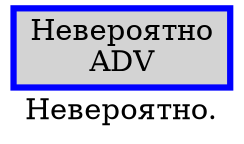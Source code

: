 digraph SENTENCE_4279 {
	graph [label="Невероятно."]
	node [style=filled]
		0 [label="Невероятно
ADV" color=blue fillcolor=lightgray penwidth=3 shape=box]
}
